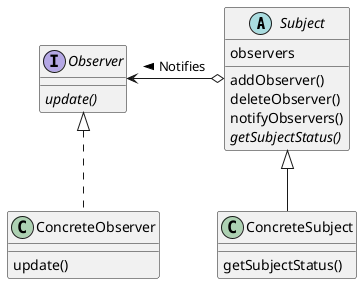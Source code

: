 @startuml

abstract class Subject {
	observers
	addObserver()
	deleteObserver()
	notifyObservers()
	{abstract} getSubjectStatus()
}

class ConcreteSubject {
	getSubjectStatus()
}

interface Observer {
	{abstract} update()
}

class ConcreteObserver {
	update()
}


Subject <|-- ConcreteSubject
Observer <|.. ConcreteObserver

Observer <-right-o Subject : < Notifies


@enduml